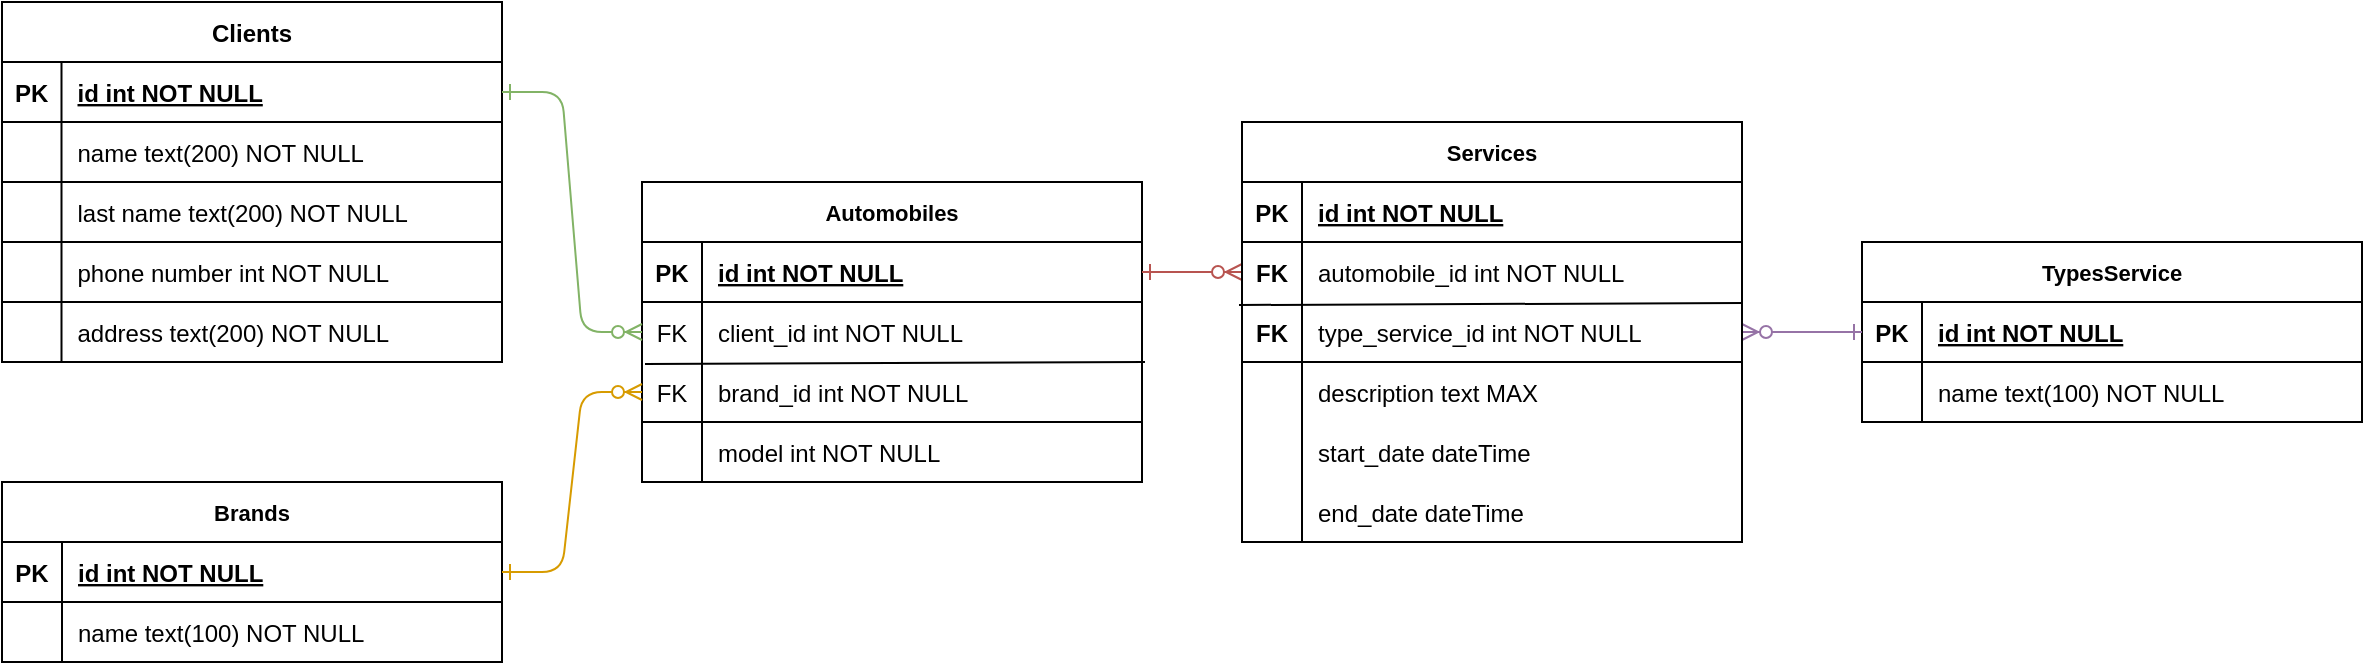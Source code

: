<mxfile version="20.5.1" type="google"><diagram id="R2lEEEUBdFMjLlhIrx00" name="Page-1"><mxGraphModel grid="1" page="1" gridSize="10" guides="1" tooltips="1" connect="1" arrows="1" fold="1" pageScale="1" pageWidth="850" pageHeight="1100" math="0" shadow="0" extFonts="Permanent Marker^https://fonts.googleapis.com/css?family=Permanent+Marker"><root><mxCell id="0"/><mxCell id="1" parent="0"/><mxCell id="g7AJUf676dWxAiRFsoeG-1" value="" style="edgeStyle=orthogonalEdgeStyle;rounded=0;orthogonalLoop=1;jettySize=auto;html=1;" edge="1" parent="1" source="fj_6Dlq1KdDC9P6SrSZE-1"><mxGeometry relative="1" as="geometry"/></mxCell><mxCell id="fj_6Dlq1KdDC9P6SrSZE-1" value="Clients" style="shape=table;startSize=30;container=1;collapsible=1;childLayout=tableLayout;fixedRows=1;rowLines=0;fontStyle=1;align=center;resizeLast=1;" vertex="1" parent="1"><mxGeometry x="40" y="170" width="250" height="180" as="geometry"/></mxCell><mxCell id="fj_6Dlq1KdDC9P6SrSZE-2" value="" style="shape=partialRectangle;collapsible=0;dropTarget=0;pointerEvents=0;fillColor=none;points=[[0,0.5],[1,0.5]];portConstraint=eastwest;top=0;left=0;right=0;bottom=1;" vertex="1" parent="fj_6Dlq1KdDC9P6SrSZE-1"><mxGeometry y="30" width="250" height="30" as="geometry"/></mxCell><mxCell id="fj_6Dlq1KdDC9P6SrSZE-3" value="PK" style="shape=partialRectangle;overflow=hidden;connectable=0;fillColor=none;top=0;left=0;bottom=0;right=0;fontStyle=1;" vertex="1" parent="fj_6Dlq1KdDC9P6SrSZE-2"><mxGeometry width="29.75" height="30" as="geometry"><mxRectangle width="29.75" height="30" as="alternateBounds"/></mxGeometry></mxCell><mxCell id="fj_6Dlq1KdDC9P6SrSZE-4" value="id int NOT NULL " style="shape=partialRectangle;overflow=hidden;connectable=0;fillColor=none;top=0;left=0;bottom=0;right=0;align=left;spacingLeft=6;fontStyle=5;" vertex="1" parent="fj_6Dlq1KdDC9P6SrSZE-2"><mxGeometry x="29.75" width="220.25" height="30" as="geometry"><mxRectangle width="220.25" height="30" as="alternateBounds"/></mxGeometry></mxCell><mxCell id="fj_6Dlq1KdDC9P6SrSZE-5" value="" style="shape=partialRectangle;collapsible=0;dropTarget=0;pointerEvents=0;fillColor=none;points=[[0,0.5],[1,0.5]];portConstraint=eastwest;top=0;left=0;right=0;bottom=1;" vertex="1" parent="fj_6Dlq1KdDC9P6SrSZE-1"><mxGeometry y="60" width="250" height="30" as="geometry"/></mxCell><mxCell id="fj_6Dlq1KdDC9P6SrSZE-6" value="" style="shape=partialRectangle;overflow=hidden;connectable=0;fillColor=none;top=0;left=0;bottom=0;right=0;" vertex="1" parent="fj_6Dlq1KdDC9P6SrSZE-5"><mxGeometry width="29.75" height="30" as="geometry"><mxRectangle width="29.75" height="30" as="alternateBounds"/></mxGeometry></mxCell><mxCell id="fj_6Dlq1KdDC9P6SrSZE-7" value="name text(200) NOT NULL" style="shape=partialRectangle;overflow=hidden;connectable=0;fillColor=none;top=0;left=0;bottom=0;right=0;align=left;spacingLeft=6;" vertex="1" parent="fj_6Dlq1KdDC9P6SrSZE-5"><mxGeometry x="29.75" width="220.25" height="30" as="geometry"><mxRectangle width="220.25" height="30" as="alternateBounds"/></mxGeometry></mxCell><mxCell id="g7AJUf676dWxAiRFsoeG-2" value="" style="shape=partialRectangle;collapsible=0;dropTarget=0;pointerEvents=0;fillColor=none;points=[[0,0.5],[1,0.5]];portConstraint=eastwest;top=0;left=0;right=0;bottom=0;" vertex="1" parent="fj_6Dlq1KdDC9P6SrSZE-1"><mxGeometry y="90" width="250" height="30" as="geometry"/></mxCell><mxCell id="g7AJUf676dWxAiRFsoeG-3" value="" style="shape=partialRectangle;overflow=hidden;connectable=0;fillColor=none;top=0;left=0;bottom=1;right=0;" vertex="1" parent="g7AJUf676dWxAiRFsoeG-2"><mxGeometry width="29.75" height="30" as="geometry"><mxRectangle width="29.75" height="30" as="alternateBounds"/></mxGeometry></mxCell><mxCell id="g7AJUf676dWxAiRFsoeG-4" value="last name text(200) NOT NULL" style="shape=partialRectangle;overflow=hidden;connectable=0;fillColor=none;top=0;left=0;bottom=1;right=0;align=left;spacingLeft=6;" vertex="1" parent="g7AJUf676dWxAiRFsoeG-2"><mxGeometry x="29.75" width="220.25" height="30" as="geometry"><mxRectangle width="220.25" height="30" as="alternateBounds"/></mxGeometry></mxCell><mxCell id="g7AJUf676dWxAiRFsoeG-11" value="" style="shape=partialRectangle;collapsible=0;dropTarget=0;pointerEvents=0;fillColor=none;points=[[0,0.5],[1,0.5]];portConstraint=eastwest;top=0;left=0;right=0;bottom=0;" vertex="1" parent="fj_6Dlq1KdDC9P6SrSZE-1"><mxGeometry y="120" width="250" height="30" as="geometry"/></mxCell><mxCell id="g7AJUf676dWxAiRFsoeG-12" value="" style="shape=partialRectangle;overflow=hidden;connectable=0;fillColor=none;top=0;left=0;bottom=1;right=0;" vertex="1" parent="g7AJUf676dWxAiRFsoeG-11"><mxGeometry width="29.75" height="30" as="geometry"><mxRectangle width="29.75" height="30" as="alternateBounds"/></mxGeometry></mxCell><mxCell id="g7AJUf676dWxAiRFsoeG-13" value="phone number int NOT NULL" style="shape=partialRectangle;overflow=hidden;connectable=0;fillColor=none;top=0;left=0;bottom=1;right=0;align=left;spacingLeft=6;" vertex="1" parent="g7AJUf676dWxAiRFsoeG-11"><mxGeometry x="29.75" width="220.25" height="30" as="geometry"><mxRectangle width="220.25" height="30" as="alternateBounds"/></mxGeometry></mxCell><mxCell id="g7AJUf676dWxAiRFsoeG-14" value="" style="shape=partialRectangle;collapsible=0;dropTarget=0;pointerEvents=0;fillColor=none;points=[[0,0.5],[1,0.5]];portConstraint=eastwest;top=0;left=0;right=0;bottom=0;" vertex="1" parent="fj_6Dlq1KdDC9P6SrSZE-1"><mxGeometry y="150" width="250" height="30" as="geometry"/></mxCell><mxCell id="g7AJUf676dWxAiRFsoeG-15" value="" style="shape=partialRectangle;overflow=hidden;connectable=0;fillColor=none;top=0;left=0;bottom=0;right=0;" vertex="1" parent="g7AJUf676dWxAiRFsoeG-14"><mxGeometry width="29.75" height="30" as="geometry"><mxRectangle width="29.75" height="30" as="alternateBounds"/></mxGeometry></mxCell><mxCell id="g7AJUf676dWxAiRFsoeG-16" value="address text(200) NOT NULL" style="shape=partialRectangle;overflow=hidden;connectable=0;fillColor=none;top=0;left=0;bottom=0;right=0;align=left;spacingLeft=6;" vertex="1" parent="g7AJUf676dWxAiRFsoeG-14"><mxGeometry x="29.75" width="220.25" height="30" as="geometry"><mxRectangle width="220.25" height="30" as="alternateBounds"/></mxGeometry></mxCell><mxCell id="fj_6Dlq1KdDC9P6SrSZE-8" value="Automobiles" style="shape=table;startSize=30;container=1;collapsible=1;childLayout=tableLayout;fixedRows=1;rowLines=0;fontStyle=1;align=center;resizeLast=1;fontSize=11;" vertex="1" parent="1"><mxGeometry x="360" y="260" width="250" height="150" as="geometry"/></mxCell><mxCell id="fj_6Dlq1KdDC9P6SrSZE-9" value="" style="shape=partialRectangle;collapsible=0;dropTarget=0;pointerEvents=0;fillColor=none;points=[[0,0.5],[1,0.5]];portConstraint=eastwest;top=0;left=0;right=0;bottom=1;" vertex="1" parent="fj_6Dlq1KdDC9P6SrSZE-8"><mxGeometry y="30" width="250" height="30" as="geometry"/></mxCell><mxCell id="fj_6Dlq1KdDC9P6SrSZE-10" value="PK" style="shape=partialRectangle;overflow=hidden;connectable=0;fillColor=none;top=0;left=0;bottom=0;right=0;fontStyle=1;" vertex="1" parent="fj_6Dlq1KdDC9P6SrSZE-9"><mxGeometry width="30" height="30" as="geometry"><mxRectangle width="30" height="30" as="alternateBounds"/></mxGeometry></mxCell><mxCell id="fj_6Dlq1KdDC9P6SrSZE-11" value="id int NOT NULL " style="shape=partialRectangle;overflow=hidden;connectable=0;fillColor=none;top=0;left=0;bottom=0;right=0;align=left;spacingLeft=6;fontStyle=5;" vertex="1" parent="fj_6Dlq1KdDC9P6SrSZE-9"><mxGeometry x="30" width="220" height="30" as="geometry"><mxRectangle width="220" height="30" as="alternateBounds"/></mxGeometry></mxCell><mxCell id="fj_6Dlq1KdDC9P6SrSZE-12" value="" style="shape=partialRectangle;collapsible=0;dropTarget=0;pointerEvents=0;fillColor=none;points=[[0,0.5],[1,0.5]];portConstraint=eastwest;top=0;left=0;right=0;bottom=0;" vertex="1" parent="fj_6Dlq1KdDC9P6SrSZE-8"><mxGeometry y="60" width="250" height="30" as="geometry"/></mxCell><mxCell id="fj_6Dlq1KdDC9P6SrSZE-13" value="FK" style="shape=partialRectangle;overflow=hidden;connectable=0;fillColor=none;top=0;left=0;bottom=0;right=0;" vertex="1" parent="fj_6Dlq1KdDC9P6SrSZE-12"><mxGeometry width="30" height="30" as="geometry"><mxRectangle width="30" height="30" as="alternateBounds"/></mxGeometry></mxCell><mxCell id="fj_6Dlq1KdDC9P6SrSZE-14" value="client_id int NOT NULL" style="shape=partialRectangle;overflow=hidden;connectable=0;fillColor=none;top=0;left=0;bottom=0;right=0;align=left;spacingLeft=6;" vertex="1" parent="fj_6Dlq1KdDC9P6SrSZE-12"><mxGeometry x="30" width="220" height="30" as="geometry"><mxRectangle width="220" height="30" as="alternateBounds"/></mxGeometry></mxCell><mxCell id="g7AJUf676dWxAiRFsoeG-17" value="" style="shape=partialRectangle;collapsible=0;dropTarget=0;pointerEvents=0;fillColor=none;points=[[0,0.5],[1,0.5]];portConstraint=eastwest;top=0;left=0;right=0;bottom=1;" vertex="1" parent="fj_6Dlq1KdDC9P6SrSZE-8"><mxGeometry y="90" width="250" height="30" as="geometry"/></mxCell><mxCell id="g7AJUf676dWxAiRFsoeG-18" value="FK" style="shape=partialRectangle;overflow=hidden;connectable=0;fillColor=none;top=0;left=0;bottom=0;right=0;" vertex="1" parent="g7AJUf676dWxAiRFsoeG-17"><mxGeometry width="30" height="30" as="geometry"><mxRectangle width="30" height="30" as="alternateBounds"/></mxGeometry></mxCell><mxCell id="g7AJUf676dWxAiRFsoeG-19" value="brand_id int NOT NULL" style="shape=partialRectangle;overflow=hidden;connectable=0;fillColor=none;top=0;left=0;bottom=0;right=0;align=left;spacingLeft=6;" vertex="1" parent="g7AJUf676dWxAiRFsoeG-17"><mxGeometry x="30" width="220" height="30" as="geometry"><mxRectangle width="220" height="30" as="alternateBounds"/></mxGeometry></mxCell><mxCell id="g7AJUf676dWxAiRFsoeG-20" value="" style="shape=partialRectangle;collapsible=0;dropTarget=0;pointerEvents=0;fillColor=none;points=[[0,0.5],[1,0.5]];portConstraint=eastwest;top=0;left=0;right=0;bottom=0;" vertex="1" parent="fj_6Dlq1KdDC9P6SrSZE-8"><mxGeometry y="120" width="250" height="30" as="geometry"/></mxCell><mxCell id="g7AJUf676dWxAiRFsoeG-21" value="" style="shape=partialRectangle;overflow=hidden;connectable=0;fillColor=none;top=0;left=0;bottom=0;right=0;" vertex="1" parent="g7AJUf676dWxAiRFsoeG-20"><mxGeometry width="30" height="30" as="geometry"><mxRectangle width="30" height="30" as="alternateBounds"/></mxGeometry></mxCell><mxCell id="g7AJUf676dWxAiRFsoeG-22" value="model int NOT NULL" style="shape=partialRectangle;overflow=hidden;connectable=0;fillColor=none;top=0;left=0;bottom=0;right=0;align=left;spacingLeft=6;" vertex="1" parent="g7AJUf676dWxAiRFsoeG-20"><mxGeometry x="30" width="220" height="30" as="geometry"><mxRectangle width="220" height="30" as="alternateBounds"/></mxGeometry></mxCell><mxCell id="fj_6Dlq1KdDC9P6SrSZE-35" value="" style="endArrow=none;html=1;rounded=0;fontSize=11;entryX=1.006;entryY=1;entryDx=0;entryDy=0;entryPerimeter=0;exitX=0.006;exitY=1.033;exitDx=0;exitDy=0;exitPerimeter=0;" edge="1" parent="fj_6Dlq1KdDC9P6SrSZE-8" source="fj_6Dlq1KdDC9P6SrSZE-12" target="fj_6Dlq1KdDC9P6SrSZE-12"><mxGeometry relative="1" as="geometry"><mxPoint y="450" as="sourcePoint"/><mxPoint x="120" y="450" as="targetPoint"/></mxGeometry></mxCell><mxCell id="fj_6Dlq1KdDC9P6SrSZE-36" value="" style="edgeStyle=entityRelationEdgeStyle;endArrow=ERzeroToMany;startArrow=ERone;endFill=1;startFill=0;entryX=0;entryY=0.5;entryDx=0;entryDy=0;exitX=1;exitY=0.5;exitDx=0;exitDy=0;fillColor=#d5e8d4;strokeColor=#82b366;" edge="1" parent="1" source="fj_6Dlq1KdDC9P6SrSZE-2" target="fj_6Dlq1KdDC9P6SrSZE-12"><mxGeometry width="100" height="100" relative="1" as="geometry"><mxPoint x="370.25" y="660" as="sourcePoint"/><mxPoint x="450.25" y="690" as="targetPoint"/></mxGeometry></mxCell><mxCell id="fj_6Dlq1KdDC9P6SrSZE-45" value="" style="edgeStyle=entityRelationEdgeStyle;endArrow=ERzeroToMany;startArrow=ERone;endFill=1;startFill=0;entryX=0;entryY=0.5;entryDx=0;entryDy=0;exitX=1;exitY=0.5;exitDx=0;exitDy=0;fillColor=#f8cecc;strokeColor=#b85450;" edge="1" parent="1" source="fj_6Dlq1KdDC9P6SrSZE-9" target="g7AJUf676dWxAiRFsoeG-27"><mxGeometry width="100" height="100" relative="1" as="geometry"><mxPoint x="440.25" y="420" as="sourcePoint"/><mxPoint x="490.25" y="335" as="targetPoint"/></mxGeometry></mxCell><mxCell id="fj_6Dlq1KdDC9P6SrSZE-46" value="Brands" style="shape=table;startSize=30;container=1;collapsible=1;childLayout=tableLayout;fixedRows=1;rowLines=0;fontStyle=1;align=center;resizeLast=1;fontSize=11;" vertex="1" parent="1"><mxGeometry x="40" y="410" width="250" height="90" as="geometry"/></mxCell><mxCell id="fj_6Dlq1KdDC9P6SrSZE-47" value="" style="shape=partialRectangle;collapsible=0;dropTarget=0;pointerEvents=0;fillColor=none;points=[[0,0.5],[1,0.5]];portConstraint=eastwest;top=0;left=0;right=0;bottom=1;" vertex="1" parent="fj_6Dlq1KdDC9P6SrSZE-46"><mxGeometry y="30" width="250" height="30" as="geometry"/></mxCell><mxCell id="fj_6Dlq1KdDC9P6SrSZE-48" value="PK" style="shape=partialRectangle;overflow=hidden;connectable=0;fillColor=none;top=0;left=0;bottom=0;right=0;fontStyle=1;" vertex="1" parent="fj_6Dlq1KdDC9P6SrSZE-47"><mxGeometry width="30" height="30" as="geometry"><mxRectangle width="30" height="30" as="alternateBounds"/></mxGeometry></mxCell><mxCell id="fj_6Dlq1KdDC9P6SrSZE-49" value="id int NOT NULL " style="shape=partialRectangle;overflow=hidden;connectable=0;fillColor=none;top=0;left=0;bottom=0;right=0;align=left;spacingLeft=6;fontStyle=5;" vertex="1" parent="fj_6Dlq1KdDC9P6SrSZE-47"><mxGeometry x="30" width="220" height="30" as="geometry"><mxRectangle width="220" height="30" as="alternateBounds"/></mxGeometry></mxCell><mxCell id="fj_6Dlq1KdDC9P6SrSZE-50" value="" style="shape=partialRectangle;collapsible=0;dropTarget=0;pointerEvents=0;fillColor=none;points=[[0,0.5],[1,0.5]];portConstraint=eastwest;top=0;left=0;right=0;bottom=0;" vertex="1" parent="fj_6Dlq1KdDC9P6SrSZE-46"><mxGeometry y="60" width="250" height="30" as="geometry"/></mxCell><mxCell id="fj_6Dlq1KdDC9P6SrSZE-51" value="" style="shape=partialRectangle;overflow=hidden;connectable=0;fillColor=none;top=0;left=0;bottom=0;right=0;" vertex="1" parent="fj_6Dlq1KdDC9P6SrSZE-50"><mxGeometry width="30" height="30" as="geometry"><mxRectangle width="30" height="30" as="alternateBounds"/></mxGeometry></mxCell><mxCell id="fj_6Dlq1KdDC9P6SrSZE-52" value="name text(100) NOT NULL" style="shape=partialRectangle;overflow=hidden;connectable=0;fillColor=none;top=0;left=0;bottom=0;right=0;align=left;spacingLeft=6;" vertex="1" parent="fj_6Dlq1KdDC9P6SrSZE-50"><mxGeometry x="30" width="220" height="30" as="geometry"><mxRectangle width="220" height="30" as="alternateBounds"/></mxGeometry></mxCell><mxCell id="fj_6Dlq1KdDC9P6SrSZE-58" value="" style="edgeStyle=entityRelationEdgeStyle;endArrow=ERzeroToMany;startArrow=ERone;endFill=1;startFill=0;exitX=1;exitY=0.5;exitDx=0;exitDy=0;fillColor=#ffe6cc;strokeColor=#d79b00;entryX=0;entryY=0.5;entryDx=0;entryDy=0;" edge="1" parent="1" source="fj_6Dlq1KdDC9P6SrSZE-47" target="g7AJUf676dWxAiRFsoeG-17"><mxGeometry width="100" height="100" relative="1" as="geometry"><mxPoint x="390.25" y="295" as="sourcePoint"/><mxPoint x="470.25" y="460" as="targetPoint"/></mxGeometry></mxCell><mxCell id="fj_6Dlq1KdDC9P6SrSZE-65" value="TypesService" style="shape=table;startSize=30;container=1;collapsible=1;childLayout=tableLayout;fixedRows=1;rowLines=0;fontStyle=1;align=center;resizeLast=1;fontSize=11;" vertex="1" parent="1"><mxGeometry x="970" y="290" width="250" height="90" as="geometry"/></mxCell><mxCell id="fj_6Dlq1KdDC9P6SrSZE-66" value="" style="shape=partialRectangle;collapsible=0;dropTarget=0;pointerEvents=0;fillColor=none;points=[[0,0.5],[1,0.5]];portConstraint=eastwest;top=0;left=0;right=0;bottom=1;" vertex="1" parent="fj_6Dlq1KdDC9P6SrSZE-65"><mxGeometry y="30" width="250" height="30" as="geometry"/></mxCell><mxCell id="fj_6Dlq1KdDC9P6SrSZE-67" value="PK" style="shape=partialRectangle;overflow=hidden;connectable=0;fillColor=none;top=0;left=0;bottom=0;right=0;fontStyle=1;" vertex="1" parent="fj_6Dlq1KdDC9P6SrSZE-66"><mxGeometry width="30" height="30" as="geometry"><mxRectangle width="30" height="30" as="alternateBounds"/></mxGeometry></mxCell><mxCell id="fj_6Dlq1KdDC9P6SrSZE-68" value="id int NOT NULL " style="shape=partialRectangle;overflow=hidden;connectable=0;fillColor=none;top=0;left=0;bottom=0;right=0;align=left;spacingLeft=6;fontStyle=5;" vertex="1" parent="fj_6Dlq1KdDC9P6SrSZE-66"><mxGeometry x="30" width="220" height="30" as="geometry"><mxRectangle width="220" height="30" as="alternateBounds"/></mxGeometry></mxCell><mxCell id="fj_6Dlq1KdDC9P6SrSZE-69" value="" style="shape=partialRectangle;collapsible=0;dropTarget=0;pointerEvents=0;fillColor=none;points=[[0,0.5],[1,0.5]];portConstraint=eastwest;top=0;left=0;right=0;bottom=0;" vertex="1" parent="fj_6Dlq1KdDC9P6SrSZE-65"><mxGeometry y="60" width="250" height="30" as="geometry"/></mxCell><mxCell id="fj_6Dlq1KdDC9P6SrSZE-70" value="" style="shape=partialRectangle;overflow=hidden;connectable=0;fillColor=none;top=0;left=0;bottom=0;right=0;" vertex="1" parent="fj_6Dlq1KdDC9P6SrSZE-69"><mxGeometry width="30" height="30" as="geometry"><mxRectangle width="30" height="30" as="alternateBounds"/></mxGeometry></mxCell><mxCell id="fj_6Dlq1KdDC9P6SrSZE-71" value="name text(100) NOT NULL" style="shape=partialRectangle;overflow=hidden;connectable=0;fillColor=none;top=0;left=0;bottom=0;right=0;align=left;spacingLeft=6;" vertex="1" parent="fj_6Dlq1KdDC9P6SrSZE-69"><mxGeometry x="30" width="220" height="30" as="geometry"><mxRectangle width="220" height="30" as="alternateBounds"/></mxGeometry></mxCell><mxCell id="fj_6Dlq1KdDC9P6SrSZE-78" value="" style="edgeStyle=entityRelationEdgeStyle;endArrow=ERzeroToMany;startArrow=ERone;endFill=1;startFill=0;entryX=1;entryY=0.5;entryDx=0;entryDy=0;fillColor=#e1d5e7;strokeColor=#9673a6;" edge="1" parent="1" source="fj_6Dlq1KdDC9P6SrSZE-66" target="g7AJUf676dWxAiRFsoeG-53"><mxGeometry width="100" height="100" relative="1" as="geometry"><mxPoint x="480.25" y="405" as="sourcePoint"/><mxPoint x="390.25" y="645" as="targetPoint"/></mxGeometry></mxCell><mxCell id="g7AJUf676dWxAiRFsoeG-23" value="Services" style="shape=table;startSize=30;container=1;collapsible=1;childLayout=tableLayout;fixedRows=1;rowLines=0;fontStyle=1;align=center;resizeLast=1;fontSize=11;" vertex="1" parent="1"><mxGeometry x="660" y="230" width="250" height="210" as="geometry"/></mxCell><mxCell id="g7AJUf676dWxAiRFsoeG-24" value="" style="shape=partialRectangle;collapsible=0;dropTarget=0;pointerEvents=0;fillColor=none;points=[[0,0.5],[1,0.5]];portConstraint=eastwest;top=0;left=0;right=0;bottom=1;" vertex="1" parent="g7AJUf676dWxAiRFsoeG-23"><mxGeometry y="30" width="250" height="30" as="geometry"/></mxCell><mxCell id="g7AJUf676dWxAiRFsoeG-25" value="PK" style="shape=partialRectangle;overflow=hidden;connectable=0;fillColor=none;top=0;left=0;bottom=0;right=0;fontStyle=1;" vertex="1" parent="g7AJUf676dWxAiRFsoeG-24"><mxGeometry width="30" height="30" as="geometry"><mxRectangle width="30" height="30" as="alternateBounds"/></mxGeometry></mxCell><mxCell id="g7AJUf676dWxAiRFsoeG-26" value="id int NOT NULL " style="shape=partialRectangle;overflow=hidden;connectable=0;fillColor=none;top=0;left=0;bottom=0;right=0;align=left;spacingLeft=6;fontStyle=5;" vertex="1" parent="g7AJUf676dWxAiRFsoeG-24"><mxGeometry x="30" width="220" height="30" as="geometry"><mxRectangle width="220" height="30" as="alternateBounds"/></mxGeometry></mxCell><mxCell id="g7AJUf676dWxAiRFsoeG-27" value="" style="shape=partialRectangle;collapsible=0;dropTarget=0;pointerEvents=0;fillColor=none;points=[[0,0.5],[1,0.5]];portConstraint=eastwest;top=0;left=0;right=0;bottom=0;" vertex="1" parent="g7AJUf676dWxAiRFsoeG-23"><mxGeometry y="60" width="250" height="30" as="geometry"/></mxCell><mxCell id="g7AJUf676dWxAiRFsoeG-28" value="FK" style="shape=partialRectangle;overflow=hidden;connectable=0;fillColor=none;top=0;left=0;bottom=0;right=0;fontStyle=1" vertex="1" parent="g7AJUf676dWxAiRFsoeG-27"><mxGeometry width="30" height="30" as="geometry"><mxRectangle width="30" height="30" as="alternateBounds"/></mxGeometry></mxCell><mxCell id="g7AJUf676dWxAiRFsoeG-29" value="automobile_id int NOT NULL" style="shape=partialRectangle;overflow=hidden;connectable=0;fillColor=none;top=0;left=0;bottom=0;right=0;align=left;spacingLeft=6;" vertex="1" parent="g7AJUf676dWxAiRFsoeG-27"><mxGeometry x="30" width="220" height="30" as="geometry"><mxRectangle width="220" height="30" as="alternateBounds"/></mxGeometry></mxCell><mxCell id="g7AJUf676dWxAiRFsoeG-53" value="" style="shape=partialRectangle;collapsible=0;dropTarget=0;pointerEvents=0;fillColor=none;points=[[0,0.5],[1,0.5]];portConstraint=eastwest;top=0;left=0;right=0;bottom=0;" vertex="1" parent="g7AJUf676dWxAiRFsoeG-23"><mxGeometry y="90" width="250" height="30" as="geometry"/></mxCell><mxCell id="g7AJUf676dWxAiRFsoeG-54" value="FK" style="shape=partialRectangle;overflow=hidden;connectable=0;fillColor=none;top=0;left=0;bottom=1;right=0;fontStyle=1" vertex="1" parent="g7AJUf676dWxAiRFsoeG-53"><mxGeometry width="30" height="30" as="geometry"><mxRectangle width="30" height="30" as="alternateBounds"/></mxGeometry></mxCell><mxCell id="g7AJUf676dWxAiRFsoeG-55" value="type_service_id int NOT NULL" style="shape=partialRectangle;overflow=hidden;connectable=0;fillColor=none;top=0;left=0;bottom=1;right=0;align=left;spacingLeft=6;" vertex="1" parent="g7AJUf676dWxAiRFsoeG-53"><mxGeometry x="30" width="220" height="30" as="geometry"><mxRectangle width="220" height="30" as="alternateBounds"/></mxGeometry></mxCell><mxCell id="g7AJUf676dWxAiRFsoeG-56" value="" style="shape=partialRectangle;collapsible=0;dropTarget=0;pointerEvents=0;fillColor=none;points=[[0,0.5],[1,0.5]];portConstraint=eastwest;top=0;left=0;right=0;bottom=0;" vertex="1" parent="g7AJUf676dWxAiRFsoeG-23"><mxGeometry y="120" width="250" height="30" as="geometry"/></mxCell><mxCell id="g7AJUf676dWxAiRFsoeG-57" value="" style="shape=partialRectangle;overflow=hidden;connectable=0;fillColor=none;top=0;left=0;bottom=0;right=0;" vertex="1" parent="g7AJUf676dWxAiRFsoeG-56"><mxGeometry width="30" height="30" as="geometry"><mxRectangle width="30" height="30" as="alternateBounds"/></mxGeometry></mxCell><mxCell id="g7AJUf676dWxAiRFsoeG-58" value="description text MAX" style="shape=partialRectangle;overflow=hidden;connectable=0;fillColor=none;top=0;left=0;bottom=0;right=0;align=left;spacingLeft=6;" vertex="1" parent="g7AJUf676dWxAiRFsoeG-56"><mxGeometry x="30" width="220" height="30" as="geometry"><mxRectangle width="220" height="30" as="alternateBounds"/></mxGeometry></mxCell><mxCell id="g7AJUf676dWxAiRFsoeG-59" value="" style="shape=partialRectangle;collapsible=0;dropTarget=0;pointerEvents=0;fillColor=none;points=[[0,0.5],[1,0.5]];portConstraint=eastwest;top=0;left=0;right=0;bottom=0;" vertex="1" parent="g7AJUf676dWxAiRFsoeG-23"><mxGeometry y="150" width="250" height="30" as="geometry"/></mxCell><mxCell id="g7AJUf676dWxAiRFsoeG-60" value="" style="shape=partialRectangle;overflow=hidden;connectable=0;fillColor=none;top=0;left=0;bottom=0;right=0;" vertex="1" parent="g7AJUf676dWxAiRFsoeG-59"><mxGeometry width="30" height="30" as="geometry"><mxRectangle width="30" height="30" as="alternateBounds"/></mxGeometry></mxCell><mxCell id="g7AJUf676dWxAiRFsoeG-61" value="start_date dateTime" style="shape=partialRectangle;overflow=hidden;connectable=0;fillColor=none;top=0;left=0;bottom=0;right=0;align=left;spacingLeft=6;" vertex="1" parent="g7AJUf676dWxAiRFsoeG-59"><mxGeometry x="30" width="220" height="30" as="geometry"><mxRectangle width="220" height="30" as="alternateBounds"/></mxGeometry></mxCell><mxCell id="g7AJUf676dWxAiRFsoeG-62" value="" style="shape=partialRectangle;collapsible=0;dropTarget=0;pointerEvents=0;fillColor=none;points=[[0,0.5],[1,0.5]];portConstraint=eastwest;top=0;left=0;right=0;bottom=0;" vertex="1" parent="g7AJUf676dWxAiRFsoeG-23"><mxGeometry y="180" width="250" height="30" as="geometry"/></mxCell><mxCell id="g7AJUf676dWxAiRFsoeG-63" value="" style="shape=partialRectangle;overflow=hidden;connectable=0;fillColor=none;top=0;left=0;bottom=0;right=0;" vertex="1" parent="g7AJUf676dWxAiRFsoeG-62"><mxGeometry width="30" height="30" as="geometry"><mxRectangle width="30" height="30" as="alternateBounds"/></mxGeometry></mxCell><mxCell id="g7AJUf676dWxAiRFsoeG-64" value="end_date dateTime" style="shape=partialRectangle;overflow=hidden;connectable=0;fillColor=none;top=0;left=0;bottom=0;right=0;align=left;spacingLeft=6;" vertex="1" parent="g7AJUf676dWxAiRFsoeG-62"><mxGeometry x="30" width="220" height="30" as="geometry"><mxRectangle width="220" height="30" as="alternateBounds"/></mxGeometry></mxCell><mxCell id="g7AJUf676dWxAiRFsoeG-30" value="" style="endArrow=none;html=1;rounded=0;fontSize=11;entryX=1.002;entryY=1.017;entryDx=0;entryDy=0;entryPerimeter=0;exitX=-0.006;exitY=1.05;exitDx=0;exitDy=0;exitPerimeter=0;" edge="1" parent="g7AJUf676dWxAiRFsoeG-23" source="g7AJUf676dWxAiRFsoeG-27" target="g7AJUf676dWxAiRFsoeG-27"><mxGeometry relative="1" as="geometry"><mxPoint x="80" y="90" as="sourcePoint"/><mxPoint x="240" y="90" as="targetPoint"/></mxGeometry></mxCell></root></mxGraphModel></diagram></mxfile>